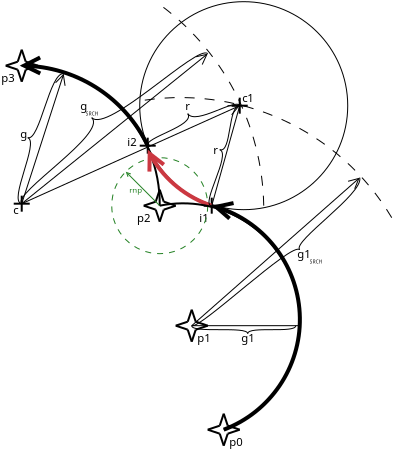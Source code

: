 <?xml version="1.0" encoding="UTF-8"?>
<dia:diagram xmlns:dia="http://www.lysator.liu.se/~alla/dia/">
  <dia:layer name="Background" visible="true" active="true">
    <dia:object type="Standard - Ellipse" version="0" id="O0">
      <dia:attribute name="obj_pos">
        <dia:point val="12.6,13.8"/>
      </dia:attribute>
      <dia:attribute name="obj_bb">
        <dia:rectangle val="12.575,13.775;23.025,24.225"/>
      </dia:attribute>
      <dia:attribute name="elem_corner">
        <dia:point val="12.6,13.8"/>
      </dia:attribute>
      <dia:attribute name="elem_width">
        <dia:real val="10.4"/>
      </dia:attribute>
      <dia:attribute name="elem_height">
        <dia:real val="10.4"/>
      </dia:attribute>
      <dia:attribute name="border_width">
        <dia:real val="0.05"/>
      </dia:attribute>
      <dia:attribute name="show_background">
        <dia:boolean val="false"/>
      </dia:attribute>
      <dia:attribute name="aspect">
        <dia:enum val="1"/>
      </dia:attribute>
    </dia:object>
    <dia:object type="Standard - Arc" version="0" id="O1">
      <dia:attribute name="obj_pos">
        <dia:point val="25.2,24.6"/>
      </dia:attribute>
      <dia:attribute name="obj_bb">
        <dia:rectangle val="12.367,18.57;25.233,24.633"/>
      </dia:attribute>
      <dia:attribute name="conn_endpoints">
        <dia:point val="25.2,24.6"/>
        <dia:point val="12.4,18.8"/>
      </dia:attribute>
      <dia:attribute name="curve_distance">
        <dia:real val="2.205"/>
      </dia:attribute>
      <dia:attribute name="line_width">
        <dia:real val="0.05"/>
      </dia:attribute>
      <dia:attribute name="line_style">
        <dia:enum val="1"/>
      </dia:attribute>
      <dia:attribute name="dashlength">
        <dia:real val="0.5"/>
      </dia:attribute>
    </dia:object>
    <dia:object type="Standard - Arc" version="0" id="O2">
      <dia:attribute name="obj_pos">
        <dia:point val="13.6,24"/>
      </dia:attribute>
      <dia:attribute name="obj_bb">
        <dia:rectangle val="6.629,16.929;13.671,24.071"/>
      </dia:attribute>
      <dia:attribute name="conn_endpoints">
        <dia:point val="13.6,24"/>
        <dia:point val="6.7,17"/>
      </dia:attribute>
      <dia:attribute name="curve_distance">
        <dia:real val="2.051"/>
      </dia:attribute>
    </dia:object>
    <dia:group>
      <dia:object type="Standard - Line" version="0" id="O3">
        <dia:attribute name="obj_pos">
          <dia:point val="13.6,23.2"/>
        </dia:attribute>
        <dia:attribute name="obj_bb">
          <dia:rectangle val="13.337,23.137;13.663,23.863"/>
        </dia:attribute>
        <dia:attribute name="conn_endpoints">
          <dia:point val="13.6,23.2"/>
          <dia:point val="13.4,23.8"/>
        </dia:attribute>
        <dia:attribute name="numcp">
          <dia:int val="1"/>
        </dia:attribute>
      </dia:object>
      <dia:object type="Standard - Line" version="0" id="O4">
        <dia:attribute name="obj_pos">
          <dia:point val="13.8,24.2"/>
        </dia:attribute>
        <dia:attribute name="obj_bb">
          <dia:rectangle val="13.537,24.137;13.863,24.863"/>
        </dia:attribute>
        <dia:attribute name="conn_endpoints">
          <dia:point val="13.8,24.2"/>
          <dia:point val="13.6,24.8"/>
        </dia:attribute>
        <dia:attribute name="numcp">
          <dia:int val="1"/>
        </dia:attribute>
      </dia:object>
      <dia:object type="Standard - Line" version="0" id="O5">
        <dia:attribute name="obj_pos">
          <dia:point val="13.6,23.2"/>
        </dia:attribute>
        <dia:attribute name="obj_bb">
          <dia:rectangle val="13.537,23.137;13.863,23.863"/>
        </dia:attribute>
        <dia:attribute name="conn_endpoints">
          <dia:point val="13.6,23.2"/>
          <dia:point val="13.8,23.8"/>
        </dia:attribute>
        <dia:attribute name="numcp">
          <dia:int val="1"/>
        </dia:attribute>
      </dia:object>
      <dia:object type="Standard - Line" version="0" id="O6">
        <dia:attribute name="obj_pos">
          <dia:point val="13.4,24.2"/>
        </dia:attribute>
        <dia:attribute name="obj_bb">
          <dia:rectangle val="13.337,24.137;13.663,24.863"/>
        </dia:attribute>
        <dia:attribute name="conn_endpoints">
          <dia:point val="13.4,24.2"/>
          <dia:point val="13.6,24.8"/>
        </dia:attribute>
        <dia:attribute name="numcp">
          <dia:int val="1"/>
        </dia:attribute>
      </dia:object>
      <dia:object type="Standard - Line" version="0" id="O7">
        <dia:attribute name="obj_pos">
          <dia:point val="13.8,23.8"/>
        </dia:attribute>
        <dia:attribute name="obj_bb">
          <dia:rectangle val="13.737,23.737;14.463,24.063"/>
        </dia:attribute>
        <dia:attribute name="conn_endpoints">
          <dia:point val="13.8,23.8"/>
          <dia:point val="14.4,24"/>
        </dia:attribute>
        <dia:attribute name="numcp">
          <dia:int val="1"/>
        </dia:attribute>
      </dia:object>
      <dia:object type="Standard - Line" version="0" id="O8">
        <dia:attribute name="obj_pos">
          <dia:point val="12.8,24"/>
        </dia:attribute>
        <dia:attribute name="obj_bb">
          <dia:rectangle val="12.737,23.937;13.463,24.263"/>
        </dia:attribute>
        <dia:attribute name="conn_endpoints">
          <dia:point val="12.8,24"/>
          <dia:point val="13.4,24.2"/>
        </dia:attribute>
        <dia:attribute name="numcp">
          <dia:int val="1"/>
        </dia:attribute>
      </dia:object>
      <dia:object type="Standard - Line" version="0" id="O9">
        <dia:attribute name="obj_pos">
          <dia:point val="13.8,24.2"/>
        </dia:attribute>
        <dia:attribute name="obj_bb">
          <dia:rectangle val="13.737,23.937;14.463,24.263"/>
        </dia:attribute>
        <dia:attribute name="conn_endpoints">
          <dia:point val="13.8,24.2"/>
          <dia:point val="14.4,24"/>
        </dia:attribute>
        <dia:attribute name="numcp">
          <dia:int val="1"/>
        </dia:attribute>
      </dia:object>
      <dia:object type="Standard - Line" version="0" id="O10">
        <dia:attribute name="obj_pos">
          <dia:point val="12.8,24"/>
        </dia:attribute>
        <dia:attribute name="obj_bb">
          <dia:rectangle val="12.737,23.737;13.463,24.063"/>
        </dia:attribute>
        <dia:attribute name="conn_endpoints">
          <dia:point val="12.8,24"/>
          <dia:point val="13.4,23.8"/>
        </dia:attribute>
        <dia:attribute name="numcp">
          <dia:int val="1"/>
        </dia:attribute>
      </dia:object>
    </dia:group>
    <dia:group>
      <dia:object type="Standard - Line" version="0" id="O11">
        <dia:attribute name="obj_pos">
          <dia:point val="6.7,16.2"/>
        </dia:attribute>
        <dia:attribute name="obj_bb">
          <dia:rectangle val="6.437,16.137;6.763,16.863"/>
        </dia:attribute>
        <dia:attribute name="conn_endpoints">
          <dia:point val="6.7,16.2"/>
          <dia:point val="6.5,16.8"/>
        </dia:attribute>
        <dia:attribute name="numcp">
          <dia:int val="1"/>
        </dia:attribute>
      </dia:object>
      <dia:object type="Standard - Line" version="0" id="O12">
        <dia:attribute name="obj_pos">
          <dia:point val="6.9,17.2"/>
        </dia:attribute>
        <dia:attribute name="obj_bb">
          <dia:rectangle val="6.637,17.137;6.963,17.863"/>
        </dia:attribute>
        <dia:attribute name="conn_endpoints">
          <dia:point val="6.9,17.2"/>
          <dia:point val="6.7,17.8"/>
        </dia:attribute>
        <dia:attribute name="numcp">
          <dia:int val="1"/>
        </dia:attribute>
      </dia:object>
      <dia:object type="Standard - Line" version="0" id="O13">
        <dia:attribute name="obj_pos">
          <dia:point val="6.7,16.2"/>
        </dia:attribute>
        <dia:attribute name="obj_bb">
          <dia:rectangle val="6.637,16.137;6.963,16.863"/>
        </dia:attribute>
        <dia:attribute name="conn_endpoints">
          <dia:point val="6.7,16.2"/>
          <dia:point val="6.9,16.8"/>
        </dia:attribute>
        <dia:attribute name="numcp">
          <dia:int val="1"/>
        </dia:attribute>
      </dia:object>
      <dia:object type="Standard - Line" version="0" id="O14">
        <dia:attribute name="obj_pos">
          <dia:point val="6.5,17.2"/>
        </dia:attribute>
        <dia:attribute name="obj_bb">
          <dia:rectangle val="6.437,17.137;6.763,17.863"/>
        </dia:attribute>
        <dia:attribute name="conn_endpoints">
          <dia:point val="6.5,17.2"/>
          <dia:point val="6.7,17.8"/>
        </dia:attribute>
        <dia:attribute name="numcp">
          <dia:int val="1"/>
        </dia:attribute>
      </dia:object>
      <dia:object type="Standard - Line" version="0" id="O15">
        <dia:attribute name="obj_pos">
          <dia:point val="6.9,16.8"/>
        </dia:attribute>
        <dia:attribute name="obj_bb">
          <dia:rectangle val="6.837,16.737;7.563,17.063"/>
        </dia:attribute>
        <dia:attribute name="conn_endpoints">
          <dia:point val="6.9,16.8"/>
          <dia:point val="7.5,17"/>
        </dia:attribute>
        <dia:attribute name="numcp">
          <dia:int val="1"/>
        </dia:attribute>
      </dia:object>
      <dia:object type="Standard - Line" version="0" id="O16">
        <dia:attribute name="obj_pos">
          <dia:point val="5.9,17"/>
        </dia:attribute>
        <dia:attribute name="obj_bb">
          <dia:rectangle val="5.837,16.937;6.563,17.263"/>
        </dia:attribute>
        <dia:attribute name="conn_endpoints">
          <dia:point val="5.9,17"/>
          <dia:point val="6.5,17.2"/>
        </dia:attribute>
        <dia:attribute name="numcp">
          <dia:int val="1"/>
        </dia:attribute>
      </dia:object>
      <dia:object type="Standard - Line" version="0" id="O17">
        <dia:attribute name="obj_pos">
          <dia:point val="6.9,17.2"/>
        </dia:attribute>
        <dia:attribute name="obj_bb">
          <dia:rectangle val="6.837,16.937;7.563,17.263"/>
        </dia:attribute>
        <dia:attribute name="conn_endpoints">
          <dia:point val="6.9,17.2"/>
          <dia:point val="7.5,17"/>
        </dia:attribute>
        <dia:attribute name="numcp">
          <dia:int val="1"/>
        </dia:attribute>
      </dia:object>
      <dia:object type="Standard - Line" version="0" id="O18">
        <dia:attribute name="obj_pos">
          <dia:point val="5.9,17"/>
        </dia:attribute>
        <dia:attribute name="obj_bb">
          <dia:rectangle val="5.837,16.737;6.563,17.063"/>
        </dia:attribute>
        <dia:attribute name="conn_endpoints">
          <dia:point val="5.9,17"/>
          <dia:point val="6.5,16.8"/>
        </dia:attribute>
        <dia:attribute name="numcp">
          <dia:int val="1"/>
        </dia:attribute>
      </dia:object>
    </dia:group>
    <dia:object type="Standard - Text" version="1" id="O19">
      <dia:attribute name="obj_pos">
        <dia:point val="12.8,24.6"/>
      </dia:attribute>
      <dia:attribute name="obj_bb">
        <dia:rectangle val="12.44,24.269;13.16,24.931"/>
      </dia:attribute>
      <dia:attribute name="text">
        <dia:composite type="text">
          <dia:attribute name="string">
            <dia:string>#p2#</dia:string>
          </dia:attribute>
          <dia:attribute name="font">
            <dia:font family="sans" style="0" name="Helvetica"/>
          </dia:attribute>
          <dia:attribute name="height">
            <dia:real val="0.708"/>
          </dia:attribute>
          <dia:attribute name="pos">
            <dia:point val="12.8,24.796"/>
          </dia:attribute>
          <dia:attribute name="color">
            <dia:color val="#000000"/>
          </dia:attribute>
          <dia:attribute name="alignment">
            <dia:enum val="1"/>
          </dia:attribute>
        </dia:composite>
      </dia:attribute>
      <dia:attribute name="valign">
        <dia:enum val="2"/>
      </dia:attribute>
    </dia:object>
    <dia:object type="Standard - Text" version="1" id="O20">
      <dia:attribute name="obj_pos">
        <dia:point val="6,17.6"/>
      </dia:attribute>
      <dia:attribute name="obj_bb">
        <dia:rectangle val="5.64,17.269;6.36,17.931"/>
      </dia:attribute>
      <dia:attribute name="text">
        <dia:composite type="text">
          <dia:attribute name="string">
            <dia:string>#p3#</dia:string>
          </dia:attribute>
          <dia:attribute name="font">
            <dia:font family="sans" style="0" name="Helvetica"/>
          </dia:attribute>
          <dia:attribute name="height">
            <dia:real val="0.708"/>
          </dia:attribute>
          <dia:attribute name="pos">
            <dia:point val="6,17.796"/>
          </dia:attribute>
          <dia:attribute name="color">
            <dia:color val="#000000"/>
          </dia:attribute>
          <dia:attribute name="alignment">
            <dia:enum val="1"/>
          </dia:attribute>
        </dia:composite>
      </dia:attribute>
      <dia:attribute name="valign">
        <dia:enum val="2"/>
      </dia:attribute>
    </dia:object>
    <dia:group>
      <dia:object type="Standard - Line" version="0" id="O21">
        <dia:attribute name="obj_pos">
          <dia:point val="13,20.6"/>
        </dia:attribute>
        <dia:attribute name="obj_bb">
          <dia:rectangle val="12.95,20.55;13.05,21.45"/>
        </dia:attribute>
        <dia:attribute name="conn_endpoints">
          <dia:point val="13,20.6"/>
          <dia:point val="13,21.4"/>
        </dia:attribute>
        <dia:attribute name="numcp">
          <dia:int val="1"/>
        </dia:attribute>
      </dia:object>
      <dia:object type="Standard - Line" version="0" id="O22">
        <dia:attribute name="obj_pos">
          <dia:point val="13.4,21"/>
        </dia:attribute>
        <dia:attribute name="obj_bb">
          <dia:rectangle val="12.55,20.95;13.45,21.05"/>
        </dia:attribute>
        <dia:attribute name="conn_endpoints">
          <dia:point val="13.4,21"/>
          <dia:point val="12.6,21"/>
        </dia:attribute>
        <dia:attribute name="numcp">
          <dia:int val="1"/>
        </dia:attribute>
      </dia:object>
    </dia:group>
    <dia:group>
      <dia:object type="Standard - Line" version="0" id="O23">
        <dia:attribute name="obj_pos">
          <dia:point val="17.6,18.6"/>
        </dia:attribute>
        <dia:attribute name="obj_bb">
          <dia:rectangle val="17.55,18.55;17.65,19.45"/>
        </dia:attribute>
        <dia:attribute name="conn_endpoints">
          <dia:point val="17.6,18.6"/>
          <dia:point val="17.6,19.4"/>
        </dia:attribute>
        <dia:attribute name="numcp">
          <dia:int val="1"/>
        </dia:attribute>
      </dia:object>
      <dia:object type="Standard - Line" version="0" id="O24">
        <dia:attribute name="obj_pos">
          <dia:point val="18,19"/>
        </dia:attribute>
        <dia:attribute name="obj_bb">
          <dia:rectangle val="17.15,18.95;18.05,19.05"/>
        </dia:attribute>
        <dia:attribute name="conn_endpoints">
          <dia:point val="18,19"/>
          <dia:point val="17.2,19"/>
        </dia:attribute>
        <dia:attribute name="numcp">
          <dia:int val="1"/>
        </dia:attribute>
      </dia:object>
    </dia:group>
    <dia:group>
      <dia:object type="Standard - Line" version="0" id="O25">
        <dia:attribute name="obj_pos">
          <dia:point val="16.2,23.6"/>
        </dia:attribute>
        <dia:attribute name="obj_bb">
          <dia:rectangle val="16.15,23.55;16.25,24.45"/>
        </dia:attribute>
        <dia:attribute name="conn_endpoints">
          <dia:point val="16.2,23.6"/>
          <dia:point val="16.2,24.4"/>
        </dia:attribute>
        <dia:attribute name="numcp">
          <dia:int val="1"/>
        </dia:attribute>
      </dia:object>
      <dia:object type="Standard - Line" version="0" id="O26">
        <dia:attribute name="obj_pos">
          <dia:point val="16.6,24"/>
        </dia:attribute>
        <dia:attribute name="obj_bb">
          <dia:rectangle val="15.75,23.95;16.65,24.05"/>
        </dia:attribute>
        <dia:attribute name="conn_endpoints">
          <dia:point val="16.6,24"/>
          <dia:point val="15.8,24"/>
        </dia:attribute>
        <dia:attribute name="numcp">
          <dia:int val="1"/>
        </dia:attribute>
      </dia:object>
    </dia:group>
    <dia:group>
      <dia:object type="Standard - Line" version="0" id="O27">
        <dia:attribute name="obj_pos">
          <dia:point val="6.7,23.5"/>
        </dia:attribute>
        <dia:attribute name="obj_bb">
          <dia:rectangle val="6.65,23.45;6.75,24.35"/>
        </dia:attribute>
        <dia:attribute name="conn_endpoints">
          <dia:point val="6.7,23.5"/>
          <dia:point val="6.7,24.3"/>
        </dia:attribute>
        <dia:attribute name="numcp">
          <dia:int val="1"/>
        </dia:attribute>
      </dia:object>
      <dia:object type="Standard - Line" version="0" id="O28">
        <dia:attribute name="obj_pos">
          <dia:point val="7.1,23.9"/>
        </dia:attribute>
        <dia:attribute name="obj_bb">
          <dia:rectangle val="6.25,23.85;7.15,23.95"/>
        </dia:attribute>
        <dia:attribute name="conn_endpoints">
          <dia:point val="7.1,23.9"/>
          <dia:point val="6.3,23.9"/>
        </dia:attribute>
        <dia:attribute name="numcp">
          <dia:int val="1"/>
        </dia:attribute>
      </dia:object>
    </dia:group>
    <dia:object type="Standard - Line" version="0" id="O29">
      <dia:attribute name="obj_pos">
        <dia:point val="6.7,23.9"/>
      </dia:attribute>
      <dia:attribute name="obj_bb">
        <dia:rectangle val="6.667,18.944;17.651,23.933"/>
      </dia:attribute>
      <dia:attribute name="conn_endpoints">
        <dia:point val="6.7,23.9"/>
        <dia:point val="17.6,19"/>
      </dia:attribute>
      <dia:attribute name="numcp">
        <dia:int val="1"/>
      </dia:attribute>
      <dia:attribute name="line_width">
        <dia:real val="0.05"/>
      </dia:attribute>
      <dia:attribute name="end_arrow">
        <dia:enum val="1"/>
      </dia:attribute>
      <dia:attribute name="end_arrow_length">
        <dia:real val="0.5"/>
      </dia:attribute>
      <dia:attribute name="end_arrow_width">
        <dia:real val="0.5"/>
      </dia:attribute>
      <dia:connections>
        <dia:connection handle="1" to="O24" connection="0"/>
      </dia:connections>
    </dia:object>
    <dia:object type="Standard - Text" version="1" id="O30">
      <dia:attribute name="obj_pos">
        <dia:point val="15.8,24.6"/>
      </dia:attribute>
      <dia:attribute name="obj_bb">
        <dia:rectangle val="15.541,24.269;16.059,24.931"/>
      </dia:attribute>
      <dia:attribute name="text">
        <dia:composite type="text">
          <dia:attribute name="string">
            <dia:string>#i1#</dia:string>
          </dia:attribute>
          <dia:attribute name="font">
            <dia:font family="sans" style="0" name="Helvetica"/>
          </dia:attribute>
          <dia:attribute name="height">
            <dia:real val="0.708"/>
          </dia:attribute>
          <dia:attribute name="pos">
            <dia:point val="15.8,24.796"/>
          </dia:attribute>
          <dia:attribute name="color">
            <dia:color val="#000000"/>
          </dia:attribute>
          <dia:attribute name="alignment">
            <dia:enum val="1"/>
          </dia:attribute>
        </dia:composite>
      </dia:attribute>
      <dia:attribute name="valign">
        <dia:enum val="2"/>
      </dia:attribute>
    </dia:object>
    <dia:object type="Standard - Text" version="1" id="O31">
      <dia:attribute name="obj_pos">
        <dia:point val="12.2,20.8"/>
      </dia:attribute>
      <dia:attribute name="obj_bb">
        <dia:rectangle val="11.941,20.469;12.459,21.131"/>
      </dia:attribute>
      <dia:attribute name="text">
        <dia:composite type="text">
          <dia:attribute name="string">
            <dia:string>#i2#</dia:string>
          </dia:attribute>
          <dia:attribute name="font">
            <dia:font family="sans" style="0" name="Helvetica"/>
          </dia:attribute>
          <dia:attribute name="height">
            <dia:real val="0.708"/>
          </dia:attribute>
          <dia:attribute name="pos">
            <dia:point val="12.2,20.996"/>
          </dia:attribute>
          <dia:attribute name="color">
            <dia:color val="#000000"/>
          </dia:attribute>
          <dia:attribute name="alignment">
            <dia:enum val="1"/>
          </dia:attribute>
        </dia:composite>
      </dia:attribute>
      <dia:attribute name="valign">
        <dia:enum val="2"/>
      </dia:attribute>
    </dia:object>
    <dia:object type="Standard - Ellipse" version="0" id="O32">
      <dia:attribute name="obj_pos">
        <dia:point val="11.2,21.6"/>
      </dia:attribute>
      <dia:attribute name="obj_bb">
        <dia:rectangle val="11.175,21.575;16.025,26.425"/>
      </dia:attribute>
      <dia:attribute name="elem_corner">
        <dia:point val="11.2,21.6"/>
      </dia:attribute>
      <dia:attribute name="elem_width">
        <dia:real val="4.8"/>
      </dia:attribute>
      <dia:attribute name="elem_height">
        <dia:real val="4.8"/>
      </dia:attribute>
      <dia:attribute name="border_width">
        <dia:real val="0.05"/>
      </dia:attribute>
      <dia:attribute name="border_color">
        <dia:color val="#238123"/>
      </dia:attribute>
      <dia:attribute name="show_background">
        <dia:boolean val="false"/>
      </dia:attribute>
      <dia:attribute name="aspect">
        <dia:enum val="1"/>
      </dia:attribute>
      <dia:attribute name="line_style">
        <dia:enum val="1"/>
      </dia:attribute>
      <dia:attribute name="dashlength">
        <dia:real val="0.3"/>
      </dia:attribute>
    </dia:object>
    <dia:object type="Standard - Line" version="0" id="O33">
      <dia:attribute name="obj_pos">
        <dia:point val="13.6,24"/>
      </dia:attribute>
      <dia:attribute name="obj_bb">
        <dia:rectangle val="11.863,22.263;13.635,24.035"/>
      </dia:attribute>
      <dia:attribute name="conn_endpoints">
        <dia:point val="13.6,24"/>
        <dia:point val="11.903,22.303"/>
      </dia:attribute>
      <dia:attribute name="numcp">
        <dia:int val="1"/>
      </dia:attribute>
      <dia:attribute name="line_color">
        <dia:color val="#238123"/>
      </dia:attribute>
      <dia:attribute name="line_width">
        <dia:real val="0.05"/>
      </dia:attribute>
      <dia:attribute name="end_arrow">
        <dia:enum val="1"/>
      </dia:attribute>
      <dia:attribute name="end_arrow_length">
        <dia:real val="0.2"/>
      </dia:attribute>
      <dia:attribute name="end_arrow_width">
        <dia:real val="0.2"/>
      </dia:attribute>
      <dia:connections>
        <dia:connection handle="0" to="O32" connection="8"/>
        <dia:connection handle="1" to="O32" connection="0"/>
      </dia:connections>
    </dia:object>
    <dia:object type="Standard - Text" version="1" id="O34">
      <dia:attribute name="obj_pos">
        <dia:point val="12.4,23.2"/>
      </dia:attribute>
      <dia:attribute name="obj_bb">
        <dia:rectangle val="12.072,22.97;12.727,23.43"/>
      </dia:attribute>
      <dia:attribute name="text">
        <dia:composite type="text">
          <dia:attribute name="string">
            <dia:string>#rnp#</dia:string>
          </dia:attribute>
          <dia:attribute name="font">
            <dia:font family="sans" style="0" name="Helvetica"/>
          </dia:attribute>
          <dia:attribute name="height">
            <dia:real val="0.494"/>
          </dia:attribute>
          <dia:attribute name="pos">
            <dia:point val="12.4,23.337"/>
          </dia:attribute>
          <dia:attribute name="color">
            <dia:color val="#238123"/>
          </dia:attribute>
          <dia:attribute name="alignment">
            <dia:enum val="1"/>
          </dia:attribute>
        </dia:composite>
      </dia:attribute>
      <dia:attribute name="valign">
        <dia:enum val="2"/>
      </dia:attribute>
    </dia:object>
    <dia:object type="Standard - Arc" version="0" id="O35">
      <dia:attribute name="obj_pos">
        <dia:point val="16.2,24"/>
      </dia:attribute>
      <dia:attribute name="obj_bb">
        <dia:rectangle val="12.859,21.059;16.341,24.141"/>
      </dia:attribute>
      <dia:attribute name="conn_endpoints">
        <dia:point val="16.2,24"/>
        <dia:point val="13,21.2"/>
      </dia:attribute>
      <dia:attribute name="arc_color">
        <dia:color val="#cb3841"/>
      </dia:attribute>
      <dia:attribute name="curve_distance">
        <dia:real val="-0.433"/>
      </dia:attribute>
      <dia:attribute name="line_width">
        <dia:real val="0.2"/>
      </dia:attribute>
      <dia:attribute name="end_arrow">
        <dia:enum val="1"/>
      </dia:attribute>
      <dia:attribute name="end_arrow_length">
        <dia:real val="0.8"/>
      </dia:attribute>
      <dia:attribute name="end_arrow_width">
        <dia:real val="0.8"/>
      </dia:attribute>
    </dia:object>
    <dia:object type="Standard - Arc" version="0" id="O36">
      <dia:attribute name="obj_pos">
        <dia:point val="13,21"/>
      </dia:attribute>
      <dia:attribute name="obj_bb">
        <dia:rectangle val="6.462,16.427;13.138,21.138"/>
      </dia:attribute>
      <dia:attribute name="conn_endpoints">
        <dia:point val="13,21"/>
        <dia:point val="6.6,17"/>
      </dia:attribute>
      <dia:attribute name="curve_distance">
        <dia:real val="1.102"/>
      </dia:attribute>
      <dia:attribute name="line_width">
        <dia:real val="0.2"/>
      </dia:attribute>
      <dia:attribute name="end_arrow">
        <dia:enum val="1"/>
      </dia:attribute>
      <dia:attribute name="end_arrow_length">
        <dia:real val="0.8"/>
      </dia:attribute>
      <dia:attribute name="end_arrow_width">
        <dia:real val="0.8"/>
      </dia:attribute>
      <dia:connections>
        <dia:connection handle="0" to="O21" connection="0"/>
      </dia:connections>
    </dia:object>
    <dia:object type="Standard - Arc" version="0" id="O37">
      <dia:attribute name="obj_pos">
        <dia:point val="18.8,24"/>
      </dia:attribute>
      <dia:attribute name="obj_bb">
        <dia:rectangle val="13.366,13.766;18.834,24.034"/>
      </dia:attribute>
      <dia:attribute name="conn_endpoints">
        <dia:point val="18.8,24"/>
        <dia:point val="13.4,13.8"/>
      </dia:attribute>
      <dia:attribute name="curve_distance">
        <dia:real val="1.383"/>
      </dia:attribute>
      <dia:attribute name="line_width">
        <dia:real val="0.05"/>
      </dia:attribute>
      <dia:attribute name="line_style">
        <dia:enum val="1"/>
      </dia:attribute>
      <dia:attribute name="dashlength">
        <dia:real val="0.5"/>
      </dia:attribute>
    </dia:object>
    <dia:object type="Standard - BezierLine" version="0" id="O38">
      <dia:attribute name="obj_pos">
        <dia:point val="15,19.4"/>
      </dia:attribute>
      <dia:attribute name="obj_bb">
        <dia:rectangle val="15,18.927;17.6,19.552"/>
      </dia:attribute>
      <dia:attribute name="bez_points">
        <dia:point val="15,19.4"/>
        <dia:point val="15.4,20"/>
        <dia:point val="17.4,18.6"/>
        <dia:point val="17.6,19"/>
      </dia:attribute>
      <dia:attribute name="corner_types">
        <dia:enum val="0"/>
        <dia:enum val="0"/>
      </dia:attribute>
      <dia:attribute name="line_width">
        <dia:real val="0"/>
      </dia:attribute>
      <dia:connections>
        <dia:connection handle="3" to="O24" connection="0"/>
      </dia:connections>
    </dia:object>
    <dia:object type="Standard - BezierLine" version="0" id="O39">
      <dia:attribute name="obj_pos">
        <dia:point val="15,19.4"/>
      </dia:attribute>
      <dia:attribute name="obj_bb">
        <dia:rectangle val="12.989,19.4;15.042,21"/>
      </dia:attribute>
      <dia:attribute name="bez_points">
        <dia:point val="15,19.4"/>
        <dia:point val="15.4,20"/>
        <dia:point val="12.8,20.6"/>
        <dia:point val="13,21"/>
      </dia:attribute>
      <dia:attribute name="corner_types">
        <dia:enum val="0"/>
        <dia:enum val="0"/>
      </dia:attribute>
      <dia:attribute name="line_width">
        <dia:real val="0"/>
      </dia:attribute>
      <dia:connections>
        <dia:connection handle="3" to="O21" connection="0"/>
      </dia:connections>
    </dia:object>
    <dia:object type="Standard - Text" version="1" id="O40">
      <dia:attribute name="obj_pos">
        <dia:point val="15,19"/>
      </dia:attribute>
      <dia:attribute name="obj_bb">
        <dia:rectangle val="14.884,18.644;15.133,19.356"/>
      </dia:attribute>
      <dia:attribute name="text">
        <dia:composite type="text">
          <dia:attribute name="string">
            <dia:string>#r#</dia:string>
          </dia:attribute>
          <dia:attribute name="font">
            <dia:font family="sans" style="0" name="Helvetica"/>
          </dia:attribute>
          <dia:attribute name="height">
            <dia:real val="0.708"/>
          </dia:attribute>
          <dia:attribute name="pos">
            <dia:point val="15,19.188"/>
          </dia:attribute>
          <dia:attribute name="color">
            <dia:color val="#000000"/>
          </dia:attribute>
          <dia:attribute name="alignment">
            <dia:enum val="1"/>
          </dia:attribute>
        </dia:composite>
      </dia:attribute>
      <dia:attribute name="valign">
        <dia:enum val="2"/>
      </dia:attribute>
    </dia:object>
    <dia:object type="Standard - Text" version="1" id="O41">
      <dia:attribute name="obj_pos">
        <dia:point val="18,18.6"/>
      </dia:attribute>
      <dia:attribute name="obj_bb">
        <dia:rectangle val="17.664,18.269;18.336,18.931"/>
      </dia:attribute>
      <dia:attribute name="text">
        <dia:composite type="text">
          <dia:attribute name="string">
            <dia:string>#c1#</dia:string>
          </dia:attribute>
          <dia:attribute name="font">
            <dia:font family="sans" style="0" name="Helvetica"/>
          </dia:attribute>
          <dia:attribute name="height">
            <dia:real val="0.708"/>
          </dia:attribute>
          <dia:attribute name="pos">
            <dia:point val="18,18.796"/>
          </dia:attribute>
          <dia:attribute name="color">
            <dia:color val="#000000"/>
          </dia:attribute>
          <dia:attribute name="alignment">
            <dia:enum val="1"/>
          </dia:attribute>
        </dia:composite>
      </dia:attribute>
      <dia:attribute name="valign">
        <dia:enum val="2"/>
      </dia:attribute>
    </dia:object>
    <dia:object type="Standard - Line" version="0" id="O42">
      <dia:attribute name="obj_pos">
        <dia:point val="16.2,24"/>
      </dia:attribute>
      <dia:attribute name="obj_bb">
        <dia:rectangle val="16.169,18.969;17.631,24.031"/>
      </dia:attribute>
      <dia:attribute name="conn_endpoints">
        <dia:point val="16.2,24"/>
        <dia:point val="17.6,19"/>
      </dia:attribute>
      <dia:attribute name="numcp">
        <dia:int val="1"/>
      </dia:attribute>
      <dia:attribute name="line_width">
        <dia:real val="0.05"/>
      </dia:attribute>
      <dia:connections>
        <dia:connection handle="0" to="O25" connection="0"/>
        <dia:connection handle="1" to="O24" connection="0"/>
      </dia:connections>
    </dia:object>
    <dia:object type="Standard - BezierLine" version="0" id="O43">
      <dia:attribute name="obj_pos">
        <dia:point val="17.6,19"/>
      </dia:attribute>
      <dia:attribute name="obj_bb">
        <dia:rectangle val="16.6,19;17.6,21.212"/>
      </dia:attribute>
      <dia:attribute name="bez_points">
        <dia:point val="17.6,19"/>
        <dia:point val="17,19"/>
        <dia:point val="17.2,21.4"/>
        <dia:point val="16.6,21.2"/>
      </dia:attribute>
      <dia:attribute name="corner_types">
        <dia:enum val="0"/>
        <dia:enum val="0"/>
      </dia:attribute>
      <dia:attribute name="line_width">
        <dia:real val="1.175e-38"/>
      </dia:attribute>
      <dia:connections>
        <dia:connection handle="0" to="O24" connection="0"/>
      </dia:connections>
    </dia:object>
    <dia:object type="Standard - BezierLine" version="0" id="O44">
      <dia:attribute name="obj_pos">
        <dia:point val="16.2,24"/>
      </dia:attribute>
      <dia:attribute name="obj_bb">
        <dia:rectangle val="16.063,21.2;16.737,24"/>
      </dia:attribute>
      <dia:attribute name="bez_points">
        <dia:point val="16.2,24"/>
        <dia:point val="15.6,24"/>
        <dia:point val="17.2,21.4"/>
        <dia:point val="16.6,21.2"/>
      </dia:attribute>
      <dia:attribute name="corner_types">
        <dia:enum val="0"/>
        <dia:enum val="0"/>
      </dia:attribute>
      <dia:attribute name="line_width">
        <dia:real val="1.175e-38"/>
      </dia:attribute>
      <dia:connections>
        <dia:connection handle="0" to="O25" connection="0"/>
      </dia:connections>
    </dia:object>
    <dia:object type="Standard - Text" version="1" id="O45">
      <dia:attribute name="obj_pos">
        <dia:point val="16.4,21.2"/>
      </dia:attribute>
      <dia:attribute name="obj_bb">
        <dia:rectangle val="16.284,20.869;16.516,21.531"/>
      </dia:attribute>
      <dia:attribute name="text">
        <dia:composite type="text">
          <dia:attribute name="string">
            <dia:string>#r#</dia:string>
          </dia:attribute>
          <dia:attribute name="font">
            <dia:font family="sans" style="0" name="Helvetica"/>
          </dia:attribute>
          <dia:attribute name="height">
            <dia:real val="0.708"/>
          </dia:attribute>
          <dia:attribute name="pos">
            <dia:point val="16.4,21.396"/>
          </dia:attribute>
          <dia:attribute name="color">
            <dia:color val="#000000"/>
          </dia:attribute>
          <dia:attribute name="alignment">
            <dia:enum val="1"/>
          </dia:attribute>
        </dia:composite>
      </dia:attribute>
      <dia:attribute name="valign">
        <dia:enum val="2"/>
      </dia:attribute>
    </dia:object>
    <dia:object type="Standard - Line" version="0" id="O46">
      <dia:attribute name="obj_pos">
        <dia:point val="6.7,23.9"/>
      </dia:attribute>
      <dia:attribute name="obj_bb">
        <dia:rectangle val="6.665,16.365;16.044,23.935"/>
      </dia:attribute>
      <dia:attribute name="conn_endpoints">
        <dia:point val="6.7,23.9"/>
        <dia:point val="16,16.4"/>
      </dia:attribute>
      <dia:attribute name="numcp">
        <dia:int val="1"/>
      </dia:attribute>
      <dia:attribute name="line_width">
        <dia:real val="0.05"/>
      </dia:attribute>
      <dia:attribute name="end_arrow">
        <dia:enum val="1"/>
      </dia:attribute>
      <dia:attribute name="end_arrow_length">
        <dia:real val="0.5"/>
      </dia:attribute>
      <dia:attribute name="end_arrow_width">
        <dia:real val="0.5"/>
      </dia:attribute>
      <dia:connections>
        <dia:connection handle="0" to="O27" connection="0"/>
      </dia:connections>
    </dia:object>
    <dia:object type="Standard - BezierLine" version="0" id="O47">
      <dia:attribute name="obj_pos">
        <dia:point val="10.2,19.6"/>
      </dia:attribute>
      <dia:attribute name="obj_bb">
        <dia:rectangle val="6.663,19.6;10.29,23.9"/>
      </dia:attribute>
      <dia:attribute name="bez_points">
        <dia:point val="10.2,19.6"/>
        <dia:point val="11,20.4"/>
        <dia:point val="6.2,23.4"/>
        <dia:point val="6.7,23.9"/>
      </dia:attribute>
      <dia:attribute name="corner_types">
        <dia:enum val="0"/>
        <dia:enum val="0"/>
      </dia:attribute>
      <dia:attribute name="line_width">
        <dia:real val="0"/>
      </dia:attribute>
      <dia:connections>
        <dia:connection handle="3" to="O27" connection="0"/>
      </dia:connections>
    </dia:object>
    <dia:object type="Standard - BezierLine" version="0" id="O48">
      <dia:attribute name="obj_pos">
        <dia:point val="10.2,19.6"/>
      </dia:attribute>
      <dia:attribute name="obj_bb">
        <dia:rectangle val="10.2,16.361;16,19.696"/>
      </dia:attribute>
      <dia:attribute name="bez_points">
        <dia:point val="10.2,19.6"/>
        <dia:point val="11,20.4"/>
        <dia:point val="15.5,15.9"/>
        <dia:point val="16,16.4"/>
      </dia:attribute>
      <dia:attribute name="corner_types">
        <dia:enum val="0"/>
        <dia:enum val="0"/>
      </dia:attribute>
      <dia:attribute name="line_width">
        <dia:real val="0"/>
      </dia:attribute>
    </dia:object>
    <dia:group>
      <dia:object type="Standard - Text" version="1" id="O49">
        <dia:attribute name="obj_pos">
          <dia:point val="9.8,19"/>
        </dia:attribute>
        <dia:attribute name="obj_bb">
          <dia:rectangle val="9.62,18.669;9.98,19.331"/>
        </dia:attribute>
        <dia:attribute name="text">
          <dia:composite type="text">
            <dia:attribute name="string">
              <dia:string>#g#</dia:string>
            </dia:attribute>
            <dia:attribute name="font">
              <dia:font family="sans" style="0" name="Helvetica"/>
            </dia:attribute>
            <dia:attribute name="height">
              <dia:real val="0.708"/>
            </dia:attribute>
            <dia:attribute name="pos">
              <dia:point val="9.8,19.196"/>
            </dia:attribute>
            <dia:attribute name="color">
              <dia:color val="#000000"/>
            </dia:attribute>
            <dia:attribute name="alignment">
              <dia:enum val="1"/>
            </dia:attribute>
          </dia:composite>
        </dia:attribute>
        <dia:attribute name="valign">
          <dia:enum val="2"/>
        </dia:attribute>
      </dia:object>
      <dia:object type="Standard - Text" version="1" id="O50">
        <dia:attribute name="obj_pos">
          <dia:point val="10.2,19.4"/>
        </dia:attribute>
        <dia:attribute name="obj_bb">
          <dia:rectangle val="9.89,19.269;10.51,19.531"/>
        </dia:attribute>
        <dia:attribute name="text">
          <dia:composite type="text">
            <dia:attribute name="string">
              <dia:string>#SRCH#</dia:string>
            </dia:attribute>
            <dia:attribute name="font">
              <dia:font family="sans" style="0" name="Helvetica"/>
            </dia:attribute>
            <dia:attribute name="height">
              <dia:real val="0.285"/>
            </dia:attribute>
            <dia:attribute name="pos">
              <dia:point val="10.2,19.479"/>
            </dia:attribute>
            <dia:attribute name="color">
              <dia:color val="#000000"/>
            </dia:attribute>
            <dia:attribute name="alignment">
              <dia:enum val="1"/>
            </dia:attribute>
          </dia:composite>
        </dia:attribute>
        <dia:attribute name="valign">
          <dia:enum val="2"/>
        </dia:attribute>
      </dia:object>
    </dia:group>
    <dia:object type="Standard - Line" version="0" id="O51">
      <dia:attribute name="obj_pos">
        <dia:point val="6.7,23.9"/>
      </dia:attribute>
      <dia:attribute name="obj_bb">
        <dia:rectangle val="6.669,17.347;8.916,23.931"/>
      </dia:attribute>
      <dia:attribute name="conn_endpoints">
        <dia:point val="6.7,23.9"/>
        <dia:point val="8.8,17.4"/>
      </dia:attribute>
      <dia:attribute name="numcp">
        <dia:int val="1"/>
      </dia:attribute>
      <dia:attribute name="line_width">
        <dia:real val="0.05"/>
      </dia:attribute>
      <dia:attribute name="end_arrow">
        <dia:enum val="1"/>
      </dia:attribute>
      <dia:attribute name="end_arrow_length">
        <dia:real val="0.5"/>
      </dia:attribute>
      <dia:attribute name="end_arrow_width">
        <dia:real val="0.5"/>
      </dia:attribute>
      <dia:connections>
        <dia:connection handle="0" to="O27" connection="0"/>
      </dia:connections>
    </dia:object>
    <dia:object type="Standard - BezierLine" version="0" id="O52">
      <dia:attribute name="obj_pos">
        <dia:point val="7,20.6"/>
      </dia:attribute>
      <dia:attribute name="obj_bb">
        <dia:rectangle val="6.519,20.6;7.138,23.9"/>
      </dia:attribute>
      <dia:attribute name="bez_points">
        <dia:point val="7,20.6"/>
        <dia:point val="7.6,20.8"/>
        <dia:point val="6,23.8"/>
        <dia:point val="6.7,23.9"/>
      </dia:attribute>
      <dia:attribute name="corner_types">
        <dia:enum val="0"/>
        <dia:enum val="0"/>
      </dia:attribute>
      <dia:attribute name="line_width">
        <dia:real val="0"/>
      </dia:attribute>
      <dia:connections>
        <dia:connection handle="3" to="O27" connection="0"/>
      </dia:connections>
    </dia:object>
    <dia:object type="Standard - BezierLine" version="0" id="O53">
      <dia:attribute name="obj_pos">
        <dia:point val="7,20.6"/>
      </dia:attribute>
      <dia:attribute name="obj_bb">
        <dia:rectangle val="7,17.398;8.8,20.608"/>
      </dia:attribute>
      <dia:attribute name="bez_points">
        <dia:point val="7,20.6"/>
        <dia:point val="7.6,20.8"/>
        <dia:point val="8.1,17.3"/>
        <dia:point val="8.8,17.4"/>
      </dia:attribute>
      <dia:attribute name="corner_types">
        <dia:enum val="0"/>
        <dia:enum val="0"/>
      </dia:attribute>
      <dia:attribute name="line_width">
        <dia:real val="0"/>
      </dia:attribute>
    </dia:object>
    <dia:object type="Standard - Text" version="1" id="O54">
      <dia:attribute name="obj_pos">
        <dia:point val="6.8,20.4"/>
      </dia:attribute>
      <dia:attribute name="obj_bb">
        <dia:rectangle val="6.62,20.069;6.98,20.731"/>
      </dia:attribute>
      <dia:attribute name="text">
        <dia:composite type="text">
          <dia:attribute name="string">
            <dia:string>#g#</dia:string>
          </dia:attribute>
          <dia:attribute name="font">
            <dia:font family="sans" style="0" name="Helvetica"/>
          </dia:attribute>
          <dia:attribute name="height">
            <dia:real val="0.708"/>
          </dia:attribute>
          <dia:attribute name="pos">
            <dia:point val="6.8,20.596"/>
          </dia:attribute>
          <dia:attribute name="color">
            <dia:color val="#000000"/>
          </dia:attribute>
          <dia:attribute name="alignment">
            <dia:enum val="1"/>
          </dia:attribute>
        </dia:composite>
      </dia:attribute>
      <dia:attribute name="valign">
        <dia:enum val="2"/>
      </dia:attribute>
    </dia:object>
    <dia:object type="Standard - Text" version="1" id="O55">
      <dia:attribute name="obj_pos">
        <dia:point val="6.4,24.2"/>
      </dia:attribute>
      <dia:attribute name="obj_bb">
        <dia:rectangle val="6.244,23.869;6.556,24.531"/>
      </dia:attribute>
      <dia:attribute name="text">
        <dia:composite type="text">
          <dia:attribute name="string">
            <dia:string>#c#</dia:string>
          </dia:attribute>
          <dia:attribute name="font">
            <dia:font family="sans" style="0" name="Helvetica"/>
          </dia:attribute>
          <dia:attribute name="height">
            <dia:real val="0.708"/>
          </dia:attribute>
          <dia:attribute name="pos">
            <dia:point val="6.4,24.396"/>
          </dia:attribute>
          <dia:attribute name="color">
            <dia:color val="#000000"/>
          </dia:attribute>
          <dia:attribute name="alignment">
            <dia:enum val="1"/>
          </dia:attribute>
        </dia:composite>
      </dia:attribute>
      <dia:attribute name="valign">
        <dia:enum val="2"/>
      </dia:attribute>
    </dia:object>
    <dia:group>
      <dia:object type="Standard - Text" version="1" id="O56">
        <dia:attribute name="obj_pos">
          <dia:point val="15.8,30.6"/>
        </dia:attribute>
        <dia:attribute name="obj_bb">
          <dia:rectangle val="15.44,30.269;16.16,30.931"/>
        </dia:attribute>
        <dia:attribute name="text">
          <dia:composite type="text">
            <dia:attribute name="string">
              <dia:string>#p1#</dia:string>
            </dia:attribute>
            <dia:attribute name="font">
              <dia:font family="sans" style="0" name="Helvetica"/>
            </dia:attribute>
            <dia:attribute name="height">
              <dia:real val="0.708"/>
            </dia:attribute>
            <dia:attribute name="pos">
              <dia:point val="15.8,30.796"/>
            </dia:attribute>
            <dia:attribute name="color">
              <dia:color val="#000000"/>
            </dia:attribute>
            <dia:attribute name="alignment">
              <dia:enum val="1"/>
            </dia:attribute>
          </dia:composite>
        </dia:attribute>
        <dia:attribute name="valign">
          <dia:enum val="2"/>
        </dia:attribute>
      </dia:object>
      <dia:group>
        <dia:object type="Standard - Line" version="0" id="O57">
          <dia:attribute name="obj_pos">
            <dia:point val="15.2,29.2"/>
          </dia:attribute>
          <dia:attribute name="obj_bb">
            <dia:rectangle val="14.937,29.137;15.263,29.863"/>
          </dia:attribute>
          <dia:attribute name="conn_endpoints">
            <dia:point val="15.2,29.2"/>
            <dia:point val="15,29.8"/>
          </dia:attribute>
          <dia:attribute name="numcp">
            <dia:int val="1"/>
          </dia:attribute>
        </dia:object>
        <dia:object type="Standard - Line" version="0" id="O58">
          <dia:attribute name="obj_pos">
            <dia:point val="15.4,30.2"/>
          </dia:attribute>
          <dia:attribute name="obj_bb">
            <dia:rectangle val="15.137,30.137;15.463,30.863"/>
          </dia:attribute>
          <dia:attribute name="conn_endpoints">
            <dia:point val="15.4,30.2"/>
            <dia:point val="15.2,30.8"/>
          </dia:attribute>
          <dia:attribute name="numcp">
            <dia:int val="1"/>
          </dia:attribute>
        </dia:object>
        <dia:object type="Standard - Line" version="0" id="O59">
          <dia:attribute name="obj_pos">
            <dia:point val="15.2,29.2"/>
          </dia:attribute>
          <dia:attribute name="obj_bb">
            <dia:rectangle val="15.137,29.137;15.463,29.863"/>
          </dia:attribute>
          <dia:attribute name="conn_endpoints">
            <dia:point val="15.2,29.2"/>
            <dia:point val="15.4,29.8"/>
          </dia:attribute>
          <dia:attribute name="numcp">
            <dia:int val="1"/>
          </dia:attribute>
        </dia:object>
        <dia:object type="Standard - Line" version="0" id="O60">
          <dia:attribute name="obj_pos">
            <dia:point val="15,30.2"/>
          </dia:attribute>
          <dia:attribute name="obj_bb">
            <dia:rectangle val="14.937,30.137;15.263,30.863"/>
          </dia:attribute>
          <dia:attribute name="conn_endpoints">
            <dia:point val="15,30.2"/>
            <dia:point val="15.2,30.8"/>
          </dia:attribute>
          <dia:attribute name="numcp">
            <dia:int val="1"/>
          </dia:attribute>
        </dia:object>
        <dia:object type="Standard - Line" version="0" id="O61">
          <dia:attribute name="obj_pos">
            <dia:point val="15.4,29.8"/>
          </dia:attribute>
          <dia:attribute name="obj_bb">
            <dia:rectangle val="15.337,29.737;16.063,30.063"/>
          </dia:attribute>
          <dia:attribute name="conn_endpoints">
            <dia:point val="15.4,29.8"/>
            <dia:point val="16,30"/>
          </dia:attribute>
          <dia:attribute name="numcp">
            <dia:int val="1"/>
          </dia:attribute>
        </dia:object>
        <dia:object type="Standard - Line" version="0" id="O62">
          <dia:attribute name="obj_pos">
            <dia:point val="14.4,30"/>
          </dia:attribute>
          <dia:attribute name="obj_bb">
            <dia:rectangle val="14.337,29.937;15.063,30.263"/>
          </dia:attribute>
          <dia:attribute name="conn_endpoints">
            <dia:point val="14.4,30"/>
            <dia:point val="15,30.2"/>
          </dia:attribute>
          <dia:attribute name="numcp">
            <dia:int val="1"/>
          </dia:attribute>
        </dia:object>
        <dia:object type="Standard - Line" version="0" id="O63">
          <dia:attribute name="obj_pos">
            <dia:point val="15.4,30.2"/>
          </dia:attribute>
          <dia:attribute name="obj_bb">
            <dia:rectangle val="15.337,29.937;16.063,30.263"/>
          </dia:attribute>
          <dia:attribute name="conn_endpoints">
            <dia:point val="15.4,30.2"/>
            <dia:point val="16,30"/>
          </dia:attribute>
          <dia:attribute name="numcp">
            <dia:int val="1"/>
          </dia:attribute>
        </dia:object>
        <dia:object type="Standard - Line" version="0" id="O64">
          <dia:attribute name="obj_pos">
            <dia:point val="14.4,30"/>
          </dia:attribute>
          <dia:attribute name="obj_bb">
            <dia:rectangle val="14.337,29.737;15.063,30.063"/>
          </dia:attribute>
          <dia:attribute name="conn_endpoints">
            <dia:point val="14.4,30"/>
            <dia:point val="15,29.8"/>
          </dia:attribute>
          <dia:attribute name="numcp">
            <dia:int val="1"/>
          </dia:attribute>
        </dia:object>
      </dia:group>
    </dia:group>
    <dia:group>
      <dia:object type="Standard - Text" version="1" id="O65">
        <dia:attribute name="obj_pos">
          <dia:point val="17.4,35.8"/>
        </dia:attribute>
        <dia:attribute name="obj_bb">
          <dia:rectangle val="17.04,35.469;17.76,36.131"/>
        </dia:attribute>
        <dia:attribute name="text">
          <dia:composite type="text">
            <dia:attribute name="string">
              <dia:string>#p0#</dia:string>
            </dia:attribute>
            <dia:attribute name="font">
              <dia:font family="sans" style="0" name="Helvetica"/>
            </dia:attribute>
            <dia:attribute name="height">
              <dia:real val="0.708"/>
            </dia:attribute>
            <dia:attribute name="pos">
              <dia:point val="17.4,35.996"/>
            </dia:attribute>
            <dia:attribute name="color">
              <dia:color val="#000000"/>
            </dia:attribute>
            <dia:attribute name="alignment">
              <dia:enum val="1"/>
            </dia:attribute>
          </dia:composite>
        </dia:attribute>
        <dia:attribute name="valign">
          <dia:enum val="2"/>
        </dia:attribute>
      </dia:object>
      <dia:group>
        <dia:object type="Standard - Line" version="0" id="O66">
          <dia:attribute name="obj_pos">
            <dia:point val="16.8,34.4"/>
          </dia:attribute>
          <dia:attribute name="obj_bb">
            <dia:rectangle val="16.537,34.337;16.863,35.063"/>
          </dia:attribute>
          <dia:attribute name="conn_endpoints">
            <dia:point val="16.8,34.4"/>
            <dia:point val="16.6,35"/>
          </dia:attribute>
          <dia:attribute name="numcp">
            <dia:int val="1"/>
          </dia:attribute>
        </dia:object>
        <dia:object type="Standard - Line" version="0" id="O67">
          <dia:attribute name="obj_pos">
            <dia:point val="17,35.4"/>
          </dia:attribute>
          <dia:attribute name="obj_bb">
            <dia:rectangle val="16.737,35.337;17.063,36.063"/>
          </dia:attribute>
          <dia:attribute name="conn_endpoints">
            <dia:point val="17,35.4"/>
            <dia:point val="16.8,36"/>
          </dia:attribute>
          <dia:attribute name="numcp">
            <dia:int val="1"/>
          </dia:attribute>
        </dia:object>
        <dia:object type="Standard - Line" version="0" id="O68">
          <dia:attribute name="obj_pos">
            <dia:point val="16.8,34.4"/>
          </dia:attribute>
          <dia:attribute name="obj_bb">
            <dia:rectangle val="16.737,34.337;17.063,35.063"/>
          </dia:attribute>
          <dia:attribute name="conn_endpoints">
            <dia:point val="16.8,34.4"/>
            <dia:point val="17,35"/>
          </dia:attribute>
          <dia:attribute name="numcp">
            <dia:int val="1"/>
          </dia:attribute>
        </dia:object>
        <dia:object type="Standard - Line" version="0" id="O69">
          <dia:attribute name="obj_pos">
            <dia:point val="16.6,35.4"/>
          </dia:attribute>
          <dia:attribute name="obj_bb">
            <dia:rectangle val="16.537,35.337;16.863,36.063"/>
          </dia:attribute>
          <dia:attribute name="conn_endpoints">
            <dia:point val="16.6,35.4"/>
            <dia:point val="16.8,36"/>
          </dia:attribute>
          <dia:attribute name="numcp">
            <dia:int val="1"/>
          </dia:attribute>
        </dia:object>
        <dia:object type="Standard - Line" version="0" id="O70">
          <dia:attribute name="obj_pos">
            <dia:point val="17,35"/>
          </dia:attribute>
          <dia:attribute name="obj_bb">
            <dia:rectangle val="16.937,34.937;17.663,35.263"/>
          </dia:attribute>
          <dia:attribute name="conn_endpoints">
            <dia:point val="17,35"/>
            <dia:point val="17.6,35.2"/>
          </dia:attribute>
          <dia:attribute name="numcp">
            <dia:int val="1"/>
          </dia:attribute>
        </dia:object>
        <dia:object type="Standard - Line" version="0" id="O71">
          <dia:attribute name="obj_pos">
            <dia:point val="16,35.2"/>
          </dia:attribute>
          <dia:attribute name="obj_bb">
            <dia:rectangle val="15.937,35.137;16.663,35.463"/>
          </dia:attribute>
          <dia:attribute name="conn_endpoints">
            <dia:point val="16,35.2"/>
            <dia:point val="16.6,35.4"/>
          </dia:attribute>
          <dia:attribute name="numcp">
            <dia:int val="1"/>
          </dia:attribute>
        </dia:object>
        <dia:object type="Standard - Line" version="0" id="O72">
          <dia:attribute name="obj_pos">
            <dia:point val="17,35.4"/>
          </dia:attribute>
          <dia:attribute name="obj_bb">
            <dia:rectangle val="16.937,35.137;17.663,35.463"/>
          </dia:attribute>
          <dia:attribute name="conn_endpoints">
            <dia:point val="17,35.4"/>
            <dia:point val="17.6,35.2"/>
          </dia:attribute>
          <dia:attribute name="numcp">
            <dia:int val="1"/>
          </dia:attribute>
        </dia:object>
        <dia:object type="Standard - Line" version="0" id="O73">
          <dia:attribute name="obj_pos">
            <dia:point val="16,35.2"/>
          </dia:attribute>
          <dia:attribute name="obj_bb">
            <dia:rectangle val="15.937,34.937;16.663,35.263"/>
          </dia:attribute>
          <dia:attribute name="conn_endpoints">
            <dia:point val="16,35.2"/>
            <dia:point val="16.6,35"/>
          </dia:attribute>
          <dia:attribute name="numcp">
            <dia:int val="1"/>
          </dia:attribute>
        </dia:object>
      </dia:group>
    </dia:group>
    <dia:object type="Standard - Arc" version="0" id="O74">
      <dia:attribute name="obj_pos">
        <dia:point val="16.8,35.2"/>
      </dia:attribute>
      <dia:attribute name="obj_bb">
        <dia:rectangle val="13.538,23.834;20.652,35.262"/>
      </dia:attribute>
      <dia:attribute name="conn_endpoints">
        <dia:point val="16.8,35.2"/>
        <dia:point val="13.6,24"/>
      </dia:attribute>
      <dia:attribute name="curve_distance">
        <dia:real val="5.385"/>
      </dia:attribute>
    </dia:object>
    <dia:object type="Standard - Arc" version="0" id="O75">
      <dia:attribute name="obj_pos">
        <dia:point val="16.8,35.2"/>
      </dia:attribute>
      <dia:attribute name="obj_bb">
        <dia:rectangle val="16.095,23.738;20.707,35.305"/>
      </dia:attribute>
      <dia:attribute name="conn_endpoints">
        <dia:point val="16.8,35.2"/>
        <dia:point val="16.2,24"/>
      </dia:attribute>
      <dia:attribute name="curve_distance">
        <dia:real val="4.105"/>
      </dia:attribute>
      <dia:attribute name="line_width">
        <dia:real val="0.2"/>
      </dia:attribute>
      <dia:attribute name="end_arrow">
        <dia:enum val="1"/>
      </dia:attribute>
      <dia:attribute name="end_arrow_length">
        <dia:real val="0.8"/>
      </dia:attribute>
      <dia:attribute name="end_arrow_width">
        <dia:real val="0.8"/>
      </dia:attribute>
      <dia:connections>
        <dia:connection handle="1" to="O25" connection="0"/>
      </dia:connections>
    </dia:object>
    <dia:object type="Standard - Text" version="1" id="O76">
      <dia:attribute name="obj_pos">
        <dia:point val="18,30.6"/>
      </dia:attribute>
      <dia:attribute name="obj_bb">
        <dia:rectangle val="17.64,30.244;18.377,30.956"/>
      </dia:attribute>
      <dia:attribute name="text">
        <dia:composite type="text">
          <dia:attribute name="string">
            <dia:string>#g1#</dia:string>
          </dia:attribute>
          <dia:attribute name="font">
            <dia:font family="sans" style="0" name="Helvetica"/>
          </dia:attribute>
          <dia:attribute name="height">
            <dia:real val="0.708"/>
          </dia:attribute>
          <dia:attribute name="pos">
            <dia:point val="18,30.788"/>
          </dia:attribute>
          <dia:attribute name="color">
            <dia:color val="#000000"/>
          </dia:attribute>
          <dia:attribute name="alignment">
            <dia:enum val="1"/>
          </dia:attribute>
        </dia:composite>
      </dia:attribute>
      <dia:attribute name="valign">
        <dia:enum val="2"/>
      </dia:attribute>
    </dia:object>
    <dia:object type="Standard - Line" version="0" id="O77">
      <dia:attribute name="obj_pos">
        <dia:point val="15.2,30"/>
      </dia:attribute>
      <dia:attribute name="obj_bb">
        <dia:rectangle val="15.165,22.563;23.642,30.035"/>
      </dia:attribute>
      <dia:attribute name="conn_endpoints">
        <dia:point val="15.2,30"/>
        <dia:point val="23.6,22.6"/>
      </dia:attribute>
      <dia:attribute name="numcp">
        <dia:int val="1"/>
      </dia:attribute>
      <dia:attribute name="line_width">
        <dia:real val="0.05"/>
      </dia:attribute>
      <dia:attribute name="end_arrow">
        <dia:enum val="1"/>
      </dia:attribute>
      <dia:attribute name="end_arrow_length">
        <dia:real val="0.5"/>
      </dia:attribute>
      <dia:attribute name="end_arrow_width">
        <dia:real val="0.5"/>
      </dia:attribute>
    </dia:object>
    <dia:object type="Standard - BezierLine" version="0" id="O78">
      <dia:attribute name="obj_pos">
        <dia:point val="15.2,30"/>
      </dia:attribute>
      <dia:attribute name="obj_bb">
        <dia:rectangle val="15.193,26.169;20.607,30.012"/>
      </dia:attribute>
      <dia:attribute name="bez_points">
        <dia:point val="15.2,30"/>
        <dia:point val="15.6,30.2"/>
        <dia:point val="20.2,25.8"/>
        <dia:point val="20.6,26.2"/>
      </dia:attribute>
      <dia:attribute name="corner_types">
        <dia:enum val="0"/>
        <dia:enum val="0"/>
      </dia:attribute>
      <dia:attribute name="line_width">
        <dia:real val="0.01"/>
      </dia:attribute>
    </dia:object>
    <dia:object type="Standard - BezierLine" version="0" id="O79">
      <dia:attribute name="obj_pos">
        <dia:point val="23.6,22.6"/>
      </dia:attribute>
      <dia:attribute name="obj_bb">
        <dia:rectangle val="20.564,22.594;23.613,26.207"/>
      </dia:attribute>
      <dia:attribute name="bez_points">
        <dia:point val="23.6,22.6"/>
        <dia:point val="23.8,23.4"/>
        <dia:point val="20.2,25.8"/>
        <dia:point val="20.6,26.2"/>
      </dia:attribute>
      <dia:attribute name="corner_types">
        <dia:enum val="0"/>
        <dia:enum val="0"/>
      </dia:attribute>
      <dia:attribute name="line_width">
        <dia:real val="0.01"/>
      </dia:attribute>
    </dia:object>
    <dia:object type="Standard - Line" version="0" id="O80">
      <dia:attribute name="obj_pos">
        <dia:point val="15.2,30"/>
      </dia:attribute>
      <dia:attribute name="obj_bb">
        <dia:rectangle val="15.175,29.975;20.625,30.025"/>
      </dia:attribute>
      <dia:attribute name="conn_endpoints">
        <dia:point val="15.2,30"/>
        <dia:point val="20.6,30"/>
      </dia:attribute>
      <dia:attribute name="numcp">
        <dia:int val="1"/>
      </dia:attribute>
      <dia:attribute name="line_width">
        <dia:real val="0.05"/>
      </dia:attribute>
    </dia:object>
    <dia:object type="Standard - BezierLine" version="0" id="O81">
      <dia:attribute name="obj_pos">
        <dia:point val="15.2,30"/>
      </dia:attribute>
      <dia:attribute name="obj_bb">
        <dia:rectangle val="15.195,29.995;18.005,30.405"/>
      </dia:attribute>
      <dia:attribute name="bez_points">
        <dia:point val="15.2,30"/>
        <dia:point val="15.2,30.4"/>
        <dia:point val="18,30"/>
        <dia:point val="18,30.4"/>
      </dia:attribute>
      <dia:attribute name="corner_types">
        <dia:enum val="0"/>
        <dia:enum val="0"/>
      </dia:attribute>
      <dia:attribute name="line_width">
        <dia:real val="0.01"/>
      </dia:attribute>
    </dia:object>
    <dia:object type="Standard - BezierLine" version="0" id="O82">
      <dia:attribute name="obj_pos">
        <dia:point val="20.4,30"/>
      </dia:attribute>
      <dia:attribute name="obj_bb">
        <dia:rectangle val="17.995,29.995;20.405,30.405"/>
      </dia:attribute>
      <dia:attribute name="bez_points">
        <dia:point val="20.4,30"/>
        <dia:point val="20.4,30.4"/>
        <dia:point val="18,30"/>
        <dia:point val="18,30.4"/>
      </dia:attribute>
      <dia:attribute name="corner_types">
        <dia:enum val="0"/>
        <dia:enum val="0"/>
      </dia:attribute>
      <dia:attribute name="line_width">
        <dia:real val="0.01"/>
      </dia:attribute>
    </dia:object>
    <dia:group>
      <dia:object type="Standard - Text" version="1" id="O83">
        <dia:attribute name="obj_pos">
          <dia:point val="20.8,26.4"/>
        </dia:attribute>
        <dia:attribute name="obj_bb">
          <dia:rectangle val="20.44,26.044;21.177,26.756"/>
        </dia:attribute>
        <dia:attribute name="text">
          <dia:composite type="text">
            <dia:attribute name="string">
              <dia:string>#g1#</dia:string>
            </dia:attribute>
            <dia:attribute name="font">
              <dia:font family="sans" style="0" name="Helvetica"/>
            </dia:attribute>
            <dia:attribute name="height">
              <dia:real val="0.708"/>
            </dia:attribute>
            <dia:attribute name="pos">
              <dia:point val="20.8,26.588"/>
            </dia:attribute>
            <dia:attribute name="color">
              <dia:color val="#000000"/>
            </dia:attribute>
            <dia:attribute name="alignment">
              <dia:enum val="1"/>
            </dia:attribute>
          </dia:composite>
        </dia:attribute>
        <dia:attribute name="valign">
          <dia:enum val="2"/>
        </dia:attribute>
      </dia:object>
      <dia:object type="Standard - Text" version="1" id="O84">
        <dia:attribute name="obj_pos">
          <dia:point val="21.4,26.8"/>
        </dia:attribute>
        <dia:attribute name="obj_bb">
          <dia:rectangle val="21.09,26.669;21.71,26.931"/>
        </dia:attribute>
        <dia:attribute name="text">
          <dia:composite type="text">
            <dia:attribute name="string">
              <dia:string>#SRCH#</dia:string>
            </dia:attribute>
            <dia:attribute name="font">
              <dia:font family="sans" style="0" name="Helvetica"/>
            </dia:attribute>
            <dia:attribute name="height">
              <dia:real val="0.285"/>
            </dia:attribute>
            <dia:attribute name="pos">
              <dia:point val="21.4,26.879"/>
            </dia:attribute>
            <dia:attribute name="color">
              <dia:color val="#000000"/>
            </dia:attribute>
            <dia:attribute name="alignment">
              <dia:enum val="1"/>
            </dia:attribute>
          </dia:composite>
        </dia:attribute>
        <dia:attribute name="valign">
          <dia:enum val="2"/>
        </dia:attribute>
      </dia:object>
    </dia:group>
  </dia:layer>
</dia:diagram>
